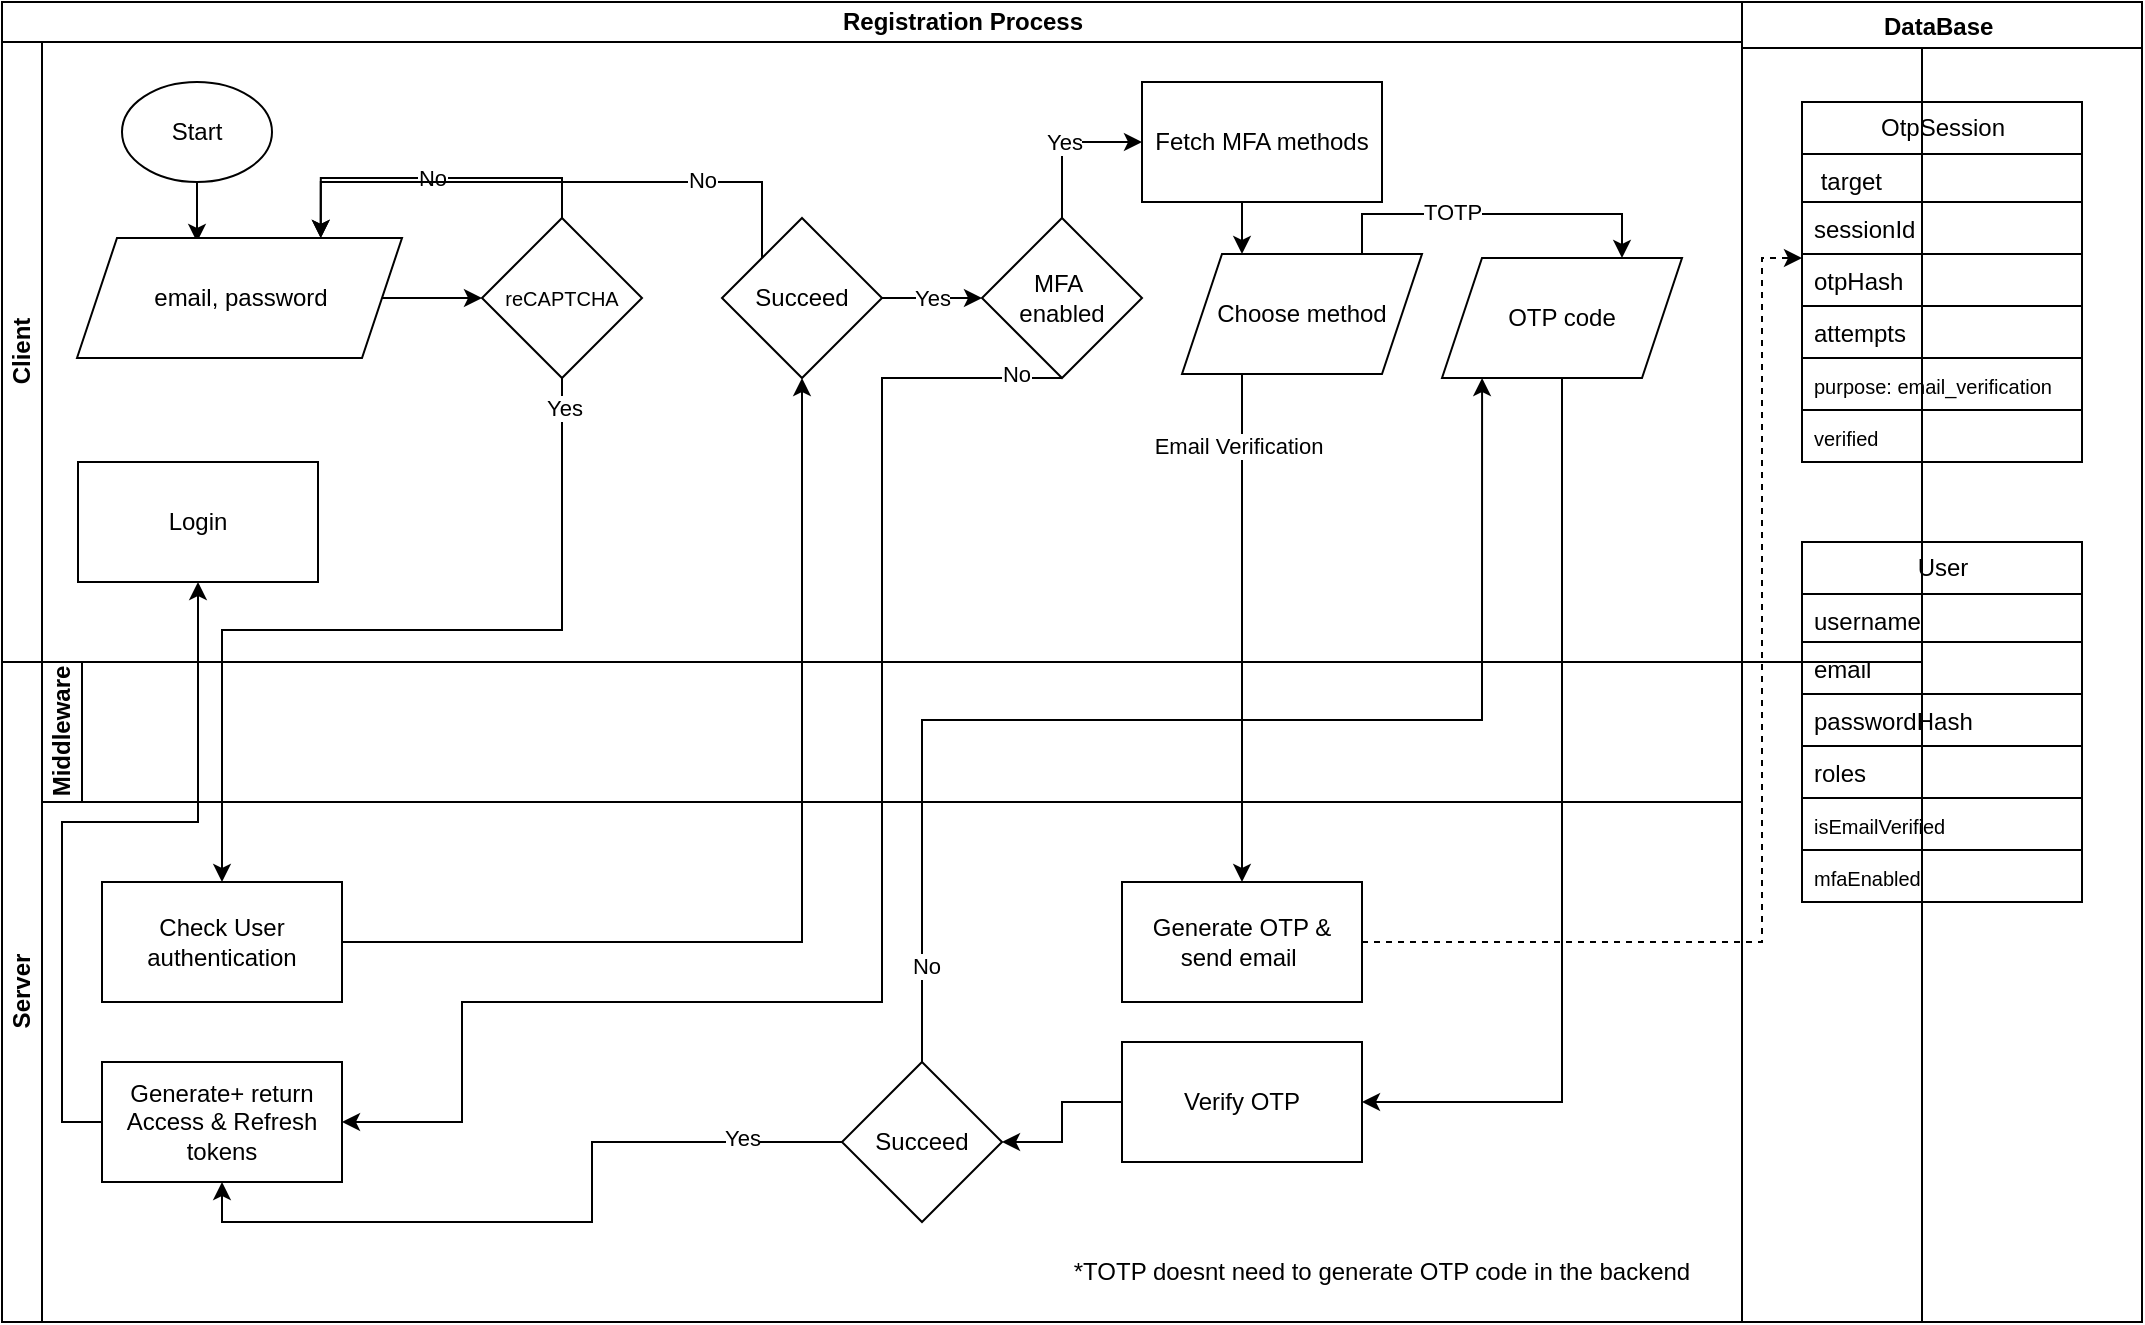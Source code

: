 <mxfile version="27.0.9">
  <diagram name="Page-1" id="qLMerbtFaqG3wu9E0TOl">
    <mxGraphModel dx="893" dy="661" grid="1" gridSize="10" guides="1" tooltips="1" connect="1" arrows="1" fold="1" page="1" pageScale="1" pageWidth="850" pageHeight="1100" math="0" shadow="0">
      <root>
        <mxCell id="0" />
        <mxCell id="1" parent="0" />
        <mxCell id="jEJD-_JS-CdeB-gLq0yP-1" value="Registration Process" style="swimlane;childLayout=stackLayout;resizeParent=1;resizeParentMax=0;horizontal=1;startSize=20;horizontalStack=0;html=1;" vertex="1" parent="1">
          <mxGeometry x="130" y="160" width="960" height="660" as="geometry" />
        </mxCell>
        <mxCell id="jEJD-_JS-CdeB-gLq0yP-2" value="Client" style="swimlane;startSize=20;horizontal=0;html=1;" vertex="1" parent="jEJD-_JS-CdeB-gLq0yP-1">
          <mxGeometry y="20" width="960" height="310" as="geometry" />
        </mxCell>
        <mxCell id="jEJD-_JS-CdeB-gLq0yP-3" style="edgeStyle=orthogonalEdgeStyle;rounded=0;orthogonalLoop=1;jettySize=auto;html=1;exitX=0.5;exitY=1;exitDx=0;exitDy=0;entryX=0.5;entryY=0;entryDx=0;entryDy=0;" edge="1" parent="jEJD-_JS-CdeB-gLq0yP-2" source="jEJD-_JS-CdeB-gLq0yP-4">
          <mxGeometry relative="1" as="geometry">
            <mxPoint x="97.5" y="100" as="targetPoint" />
          </mxGeometry>
        </mxCell>
        <mxCell id="jEJD-_JS-CdeB-gLq0yP-4" value="Start" style="ellipse;whiteSpace=wrap;html=1;" vertex="1" parent="jEJD-_JS-CdeB-gLq0yP-2">
          <mxGeometry x="60" y="20" width="75" height="50" as="geometry" />
        </mxCell>
        <mxCell id="jEJD-_JS-CdeB-gLq0yP-60" style="edgeStyle=orthogonalEdgeStyle;rounded=0;orthogonalLoop=1;jettySize=auto;html=1;exitX=1;exitY=0.5;exitDx=0;exitDy=0;entryX=0;entryY=0.5;entryDx=0;entryDy=0;" edge="1" parent="jEJD-_JS-CdeB-gLq0yP-2" source="jEJD-_JS-CdeB-gLq0yP-58" target="jEJD-_JS-CdeB-gLq0yP-59">
          <mxGeometry relative="1" as="geometry" />
        </mxCell>
        <mxCell id="jEJD-_JS-CdeB-gLq0yP-58" value="email, password" style="shape=parallelogram;perimeter=parallelogramPerimeter;whiteSpace=wrap;html=1;fixedSize=1;" vertex="1" parent="jEJD-_JS-CdeB-gLq0yP-2">
          <mxGeometry x="37.5" y="98" width="162.5" height="60" as="geometry" />
        </mxCell>
        <mxCell id="jEJD-_JS-CdeB-gLq0yP-63" value="No" style="edgeStyle=orthogonalEdgeStyle;rounded=0;orthogonalLoop=1;jettySize=auto;html=1;exitX=0.5;exitY=0;exitDx=0;exitDy=0;entryX=0.75;entryY=0;entryDx=0;entryDy=0;" edge="1" parent="jEJD-_JS-CdeB-gLq0yP-2" source="jEJD-_JS-CdeB-gLq0yP-59" target="jEJD-_JS-CdeB-gLq0yP-58">
          <mxGeometry relative="1" as="geometry" />
        </mxCell>
        <mxCell id="jEJD-_JS-CdeB-gLq0yP-59" value="&lt;font style=&quot;font-size: 10px;&quot;&gt;reCAPTCHA&lt;/font&gt;" style="rhombus;whiteSpace=wrap;html=1;" vertex="1" parent="jEJD-_JS-CdeB-gLq0yP-2">
          <mxGeometry x="240" y="88" width="80" height="80" as="geometry" />
        </mxCell>
        <mxCell id="jEJD-_JS-CdeB-gLq0yP-68" value="Yes" style="edgeStyle=orthogonalEdgeStyle;rounded=0;orthogonalLoop=1;jettySize=auto;html=1;exitX=1;exitY=0.5;exitDx=0;exitDy=0;entryX=0;entryY=0.5;entryDx=0;entryDy=0;" edge="1" parent="jEJD-_JS-CdeB-gLq0yP-2" source="jEJD-_JS-CdeB-gLq0yP-65" target="jEJD-_JS-CdeB-gLq0yP-67">
          <mxGeometry relative="1" as="geometry" />
        </mxCell>
        <mxCell id="jEJD-_JS-CdeB-gLq0yP-69" style="edgeStyle=orthogonalEdgeStyle;rounded=0;orthogonalLoop=1;jettySize=auto;html=1;exitX=0;exitY=0;exitDx=0;exitDy=0;entryX=0.75;entryY=0;entryDx=0;entryDy=0;" edge="1" parent="jEJD-_JS-CdeB-gLq0yP-2" source="jEJD-_JS-CdeB-gLq0yP-65" target="jEJD-_JS-CdeB-gLq0yP-58">
          <mxGeometry relative="1" as="geometry">
            <Array as="points">
              <mxPoint x="380" y="70" />
              <mxPoint x="159" y="70" />
            </Array>
          </mxGeometry>
        </mxCell>
        <mxCell id="jEJD-_JS-CdeB-gLq0yP-70" value="No" style="edgeLabel;html=1;align=center;verticalAlign=middle;resizable=0;points=[];" vertex="1" connectable="0" parent="jEJD-_JS-CdeB-gLq0yP-69">
          <mxGeometry x="-0.525" y="-1" relative="1" as="geometry">
            <mxPoint as="offset" />
          </mxGeometry>
        </mxCell>
        <mxCell id="jEJD-_JS-CdeB-gLq0yP-65" value="Succeed" style="rhombus;whiteSpace=wrap;html=1;" vertex="1" parent="jEJD-_JS-CdeB-gLq0yP-2">
          <mxGeometry x="360" y="88" width="80" height="80" as="geometry" />
        </mxCell>
        <mxCell id="jEJD-_JS-CdeB-gLq0yP-80" value="Yes" style="edgeStyle=orthogonalEdgeStyle;rounded=0;orthogonalLoop=1;jettySize=auto;html=1;exitX=0.5;exitY=0;exitDx=0;exitDy=0;entryX=0;entryY=0.5;entryDx=0;entryDy=0;" edge="1" parent="jEJD-_JS-CdeB-gLq0yP-2" source="jEJD-_JS-CdeB-gLq0yP-67" target="jEJD-_JS-CdeB-gLq0yP-79">
          <mxGeometry relative="1" as="geometry" />
        </mxCell>
        <mxCell id="jEJD-_JS-CdeB-gLq0yP-67" value="MFA&amp;nbsp;&lt;div&gt;enabled&lt;/div&gt;" style="rhombus;whiteSpace=wrap;html=1;" vertex="1" parent="jEJD-_JS-CdeB-gLq0yP-2">
          <mxGeometry x="490" y="88" width="80" height="80" as="geometry" />
        </mxCell>
        <mxCell id="jEJD-_JS-CdeB-gLq0yP-75" value="Login" style="rounded=0;whiteSpace=wrap;html=1;" vertex="1" parent="jEJD-_JS-CdeB-gLq0yP-2">
          <mxGeometry x="38" y="210" width="120" height="60" as="geometry" />
        </mxCell>
        <mxCell id="jEJD-_JS-CdeB-gLq0yP-82" style="edgeStyle=orthogonalEdgeStyle;rounded=0;orthogonalLoop=1;jettySize=auto;html=1;exitX=0.5;exitY=1;exitDx=0;exitDy=0;entryX=0.25;entryY=0;entryDx=0;entryDy=0;" edge="1" parent="jEJD-_JS-CdeB-gLq0yP-2" source="jEJD-_JS-CdeB-gLq0yP-79" target="jEJD-_JS-CdeB-gLq0yP-81">
          <mxGeometry relative="1" as="geometry" />
        </mxCell>
        <mxCell id="jEJD-_JS-CdeB-gLq0yP-79" value="Fetch MFA methods" style="rounded=0;whiteSpace=wrap;html=1;" vertex="1" parent="jEJD-_JS-CdeB-gLq0yP-2">
          <mxGeometry x="570" y="20" width="120" height="60" as="geometry" />
        </mxCell>
        <mxCell id="jEJD-_JS-CdeB-gLq0yP-104" style="edgeStyle=orthogonalEdgeStyle;rounded=0;orthogonalLoop=1;jettySize=auto;html=1;exitX=0.75;exitY=0;exitDx=0;exitDy=0;entryX=0.75;entryY=0;entryDx=0;entryDy=0;" edge="1" parent="jEJD-_JS-CdeB-gLq0yP-2" source="jEJD-_JS-CdeB-gLq0yP-81" target="jEJD-_JS-CdeB-gLq0yP-87">
          <mxGeometry relative="1" as="geometry" />
        </mxCell>
        <mxCell id="jEJD-_JS-CdeB-gLq0yP-105" value="TOTP" style="edgeLabel;html=1;align=center;verticalAlign=middle;resizable=0;points=[];" vertex="1" connectable="0" parent="jEJD-_JS-CdeB-gLq0yP-104">
          <mxGeometry x="-0.244" y="1" relative="1" as="geometry">
            <mxPoint as="offset" />
          </mxGeometry>
        </mxCell>
        <mxCell id="jEJD-_JS-CdeB-gLq0yP-81" value="Choose method" style="shape=parallelogram;perimeter=parallelogramPerimeter;whiteSpace=wrap;html=1;fixedSize=1;" vertex="1" parent="jEJD-_JS-CdeB-gLq0yP-2">
          <mxGeometry x="590" y="106" width="120" height="60" as="geometry" />
        </mxCell>
        <mxCell id="jEJD-_JS-CdeB-gLq0yP-87" value="OTP code" style="shape=parallelogram;perimeter=parallelogramPerimeter;whiteSpace=wrap;html=1;fixedSize=1;" vertex="1" parent="jEJD-_JS-CdeB-gLq0yP-2">
          <mxGeometry x="720" y="108" width="120" height="60" as="geometry" />
        </mxCell>
        <mxCell id="jEJD-_JS-CdeB-gLq0yP-22" value="Server" style="swimlane;startSize=20;horizontal=0;html=1;" vertex="1" parent="jEJD-_JS-CdeB-gLq0yP-1">
          <mxGeometry y="330" width="960" height="330" as="geometry" />
        </mxCell>
        <mxCell id="jEJD-_JS-CdeB-gLq0yP-23" value="Middleware" style="swimlane;startSize=20;horizontal=0;html=1;" vertex="1" parent="jEJD-_JS-CdeB-gLq0yP-22">
          <mxGeometry x="20" width="850" height="70" as="geometry" />
        </mxCell>
        <mxCell id="jEJD-_JS-CdeB-gLq0yP-61" value="Check User authentication" style="rounded=0;whiteSpace=wrap;html=1;" vertex="1" parent="jEJD-_JS-CdeB-gLq0yP-22">
          <mxGeometry x="50" y="110" width="120" height="60" as="geometry" />
        </mxCell>
        <mxCell id="jEJD-_JS-CdeB-gLq0yP-72" value="Generate+ return &lt;br&gt;Access &amp;amp; Refresh tokens" style="rounded=0;whiteSpace=wrap;html=1;" vertex="1" parent="jEJD-_JS-CdeB-gLq0yP-22">
          <mxGeometry x="50" y="200" width="120" height="60" as="geometry" />
        </mxCell>
        <mxCell id="jEJD-_JS-CdeB-gLq0yP-83" value="Generate OTP &amp;amp; send email&amp;nbsp;" style="rounded=0;whiteSpace=wrap;html=1;" vertex="1" parent="jEJD-_JS-CdeB-gLq0yP-22">
          <mxGeometry x="560" y="110" width="120" height="60" as="geometry" />
        </mxCell>
        <mxCell id="jEJD-_JS-CdeB-gLq0yP-99" style="edgeStyle=orthogonalEdgeStyle;rounded=0;orthogonalLoop=1;jettySize=auto;html=1;exitX=0;exitY=0.5;exitDx=0;exitDy=0;entryX=1;entryY=0.5;entryDx=0;entryDy=0;" edge="1" parent="jEJD-_JS-CdeB-gLq0yP-22" source="jEJD-_JS-CdeB-gLq0yP-92" target="jEJD-_JS-CdeB-gLq0yP-98">
          <mxGeometry relative="1" as="geometry" />
        </mxCell>
        <mxCell id="jEJD-_JS-CdeB-gLq0yP-92" value="Verify OTP" style="rounded=0;whiteSpace=wrap;html=1;" vertex="1" parent="jEJD-_JS-CdeB-gLq0yP-22">
          <mxGeometry x="560" y="190" width="120" height="60" as="geometry" />
        </mxCell>
        <mxCell id="jEJD-_JS-CdeB-gLq0yP-100" style="edgeStyle=orthogonalEdgeStyle;rounded=0;orthogonalLoop=1;jettySize=auto;html=1;exitX=0;exitY=0.5;exitDx=0;exitDy=0;entryX=0.5;entryY=1;entryDx=0;entryDy=0;" edge="1" parent="jEJD-_JS-CdeB-gLq0yP-22" source="jEJD-_JS-CdeB-gLq0yP-98" target="jEJD-_JS-CdeB-gLq0yP-72">
          <mxGeometry relative="1" as="geometry" />
        </mxCell>
        <mxCell id="jEJD-_JS-CdeB-gLq0yP-103" value="Yes" style="edgeLabel;html=1;align=center;verticalAlign=middle;resizable=0;points=[];" vertex="1" connectable="0" parent="jEJD-_JS-CdeB-gLq0yP-100">
          <mxGeometry x="-0.73" y="-2" relative="1" as="geometry">
            <mxPoint as="offset" />
          </mxGeometry>
        </mxCell>
        <mxCell id="jEJD-_JS-CdeB-gLq0yP-98" value="Succeed" style="rhombus;whiteSpace=wrap;html=1;" vertex="1" parent="jEJD-_JS-CdeB-gLq0yP-22">
          <mxGeometry x="420" y="200" width="80" height="80" as="geometry" />
        </mxCell>
        <mxCell id="jEJD-_JS-CdeB-gLq0yP-106" value="*TOTP doesnt need to generate OTP code in the backend" style="text;html=1;align=center;verticalAlign=middle;whiteSpace=wrap;rounded=0;" vertex="1" parent="jEJD-_JS-CdeB-gLq0yP-22">
          <mxGeometry x="510" y="290" width="360" height="30" as="geometry" />
        </mxCell>
        <mxCell id="jEJD-_JS-CdeB-gLq0yP-62" style="edgeStyle=orthogonalEdgeStyle;rounded=0;orthogonalLoop=1;jettySize=auto;html=1;exitX=0.5;exitY=1;exitDx=0;exitDy=0;entryX=0.5;entryY=0;entryDx=0;entryDy=0;" edge="1" parent="jEJD-_JS-CdeB-gLq0yP-1" source="jEJD-_JS-CdeB-gLq0yP-59" target="jEJD-_JS-CdeB-gLq0yP-61">
          <mxGeometry relative="1" as="geometry" />
        </mxCell>
        <mxCell id="jEJD-_JS-CdeB-gLq0yP-64" value="Yes" style="edgeLabel;html=1;align=center;verticalAlign=middle;resizable=0;points=[];" vertex="1" connectable="0" parent="jEJD-_JS-CdeB-gLq0yP-62">
          <mxGeometry x="-0.929" y="1" relative="1" as="geometry">
            <mxPoint as="offset" />
          </mxGeometry>
        </mxCell>
        <mxCell id="jEJD-_JS-CdeB-gLq0yP-66" style="edgeStyle=orthogonalEdgeStyle;rounded=0;orthogonalLoop=1;jettySize=auto;html=1;exitX=1;exitY=0.5;exitDx=0;exitDy=0;entryX=0.5;entryY=1;entryDx=0;entryDy=0;" edge="1" parent="jEJD-_JS-CdeB-gLq0yP-1" source="jEJD-_JS-CdeB-gLq0yP-61" target="jEJD-_JS-CdeB-gLq0yP-65">
          <mxGeometry relative="1" as="geometry" />
        </mxCell>
        <mxCell id="jEJD-_JS-CdeB-gLq0yP-73" style="edgeStyle=orthogonalEdgeStyle;rounded=0;orthogonalLoop=1;jettySize=auto;html=1;exitX=0.5;exitY=1;exitDx=0;exitDy=0;entryX=1;entryY=0.5;entryDx=0;entryDy=0;" edge="1" parent="jEJD-_JS-CdeB-gLq0yP-1" source="jEJD-_JS-CdeB-gLq0yP-67" target="jEJD-_JS-CdeB-gLq0yP-72">
          <mxGeometry relative="1" as="geometry">
            <Array as="points">
              <mxPoint x="440" y="188" />
              <mxPoint x="440" y="500" />
              <mxPoint x="230" y="500" />
              <mxPoint x="230" y="560" />
            </Array>
          </mxGeometry>
        </mxCell>
        <mxCell id="jEJD-_JS-CdeB-gLq0yP-78" value="No" style="edgeLabel;html=1;align=center;verticalAlign=middle;resizable=0;points=[];" vertex="1" connectable="0" parent="jEJD-_JS-CdeB-gLq0yP-73">
          <mxGeometry x="-0.937" y="-2" relative="1" as="geometry">
            <mxPoint as="offset" />
          </mxGeometry>
        </mxCell>
        <mxCell id="jEJD-_JS-CdeB-gLq0yP-76" style="edgeStyle=orthogonalEdgeStyle;rounded=0;orthogonalLoop=1;jettySize=auto;html=1;exitX=0;exitY=0.5;exitDx=0;exitDy=0;entryX=0.5;entryY=1;entryDx=0;entryDy=0;" edge="1" parent="jEJD-_JS-CdeB-gLq0yP-1" source="jEJD-_JS-CdeB-gLq0yP-72" target="jEJD-_JS-CdeB-gLq0yP-75">
          <mxGeometry relative="1" as="geometry" />
        </mxCell>
        <mxCell id="jEJD-_JS-CdeB-gLq0yP-84" style="edgeStyle=orthogonalEdgeStyle;rounded=0;orthogonalLoop=1;jettySize=auto;html=1;exitX=0.25;exitY=1;exitDx=0;exitDy=0;entryX=0.5;entryY=0;entryDx=0;entryDy=0;" edge="1" parent="jEJD-_JS-CdeB-gLq0yP-1" source="jEJD-_JS-CdeB-gLq0yP-81" target="jEJD-_JS-CdeB-gLq0yP-83">
          <mxGeometry relative="1" as="geometry" />
        </mxCell>
        <mxCell id="jEJD-_JS-CdeB-gLq0yP-85" value="Email Verification" style="edgeLabel;html=1;align=center;verticalAlign=middle;resizable=0;points=[];" vertex="1" connectable="0" parent="jEJD-_JS-CdeB-gLq0yP-84">
          <mxGeometry x="-0.717" y="-2" relative="1" as="geometry">
            <mxPoint as="offset" />
          </mxGeometry>
        </mxCell>
        <mxCell id="jEJD-_JS-CdeB-gLq0yP-93" style="edgeStyle=orthogonalEdgeStyle;rounded=0;orthogonalLoop=1;jettySize=auto;html=1;exitX=0.5;exitY=1;exitDx=0;exitDy=0;entryX=1;entryY=0.5;entryDx=0;entryDy=0;" edge="1" parent="jEJD-_JS-CdeB-gLq0yP-1" source="jEJD-_JS-CdeB-gLq0yP-87" target="jEJD-_JS-CdeB-gLq0yP-92">
          <mxGeometry relative="1" as="geometry" />
        </mxCell>
        <mxCell id="jEJD-_JS-CdeB-gLq0yP-101" style="edgeStyle=orthogonalEdgeStyle;rounded=0;orthogonalLoop=1;jettySize=auto;html=1;exitX=0.5;exitY=0;exitDx=0;exitDy=0;entryX=0.167;entryY=1;entryDx=0;entryDy=0;entryPerimeter=0;" edge="1" parent="jEJD-_JS-CdeB-gLq0yP-1" source="jEJD-_JS-CdeB-gLq0yP-98" target="jEJD-_JS-CdeB-gLq0yP-87">
          <mxGeometry relative="1" as="geometry" />
        </mxCell>
        <mxCell id="jEJD-_JS-CdeB-gLq0yP-102" value="No" style="edgeLabel;html=1;align=center;verticalAlign=middle;resizable=0;points=[];" vertex="1" connectable="0" parent="jEJD-_JS-CdeB-gLq0yP-101">
          <mxGeometry x="-0.846" y="-2" relative="1" as="geometry">
            <mxPoint as="offset" />
          </mxGeometry>
        </mxCell>
        <mxCell id="jEJD-_JS-CdeB-gLq0yP-39" value="DataBase " style="swimlane;" vertex="1" parent="1">
          <mxGeometry x="1000" y="160" width="200" height="660" as="geometry" />
        </mxCell>
        <mxCell id="jEJD-_JS-CdeB-gLq0yP-40" value="" style="group" vertex="1" connectable="0" parent="jEJD-_JS-CdeB-gLq0yP-39">
          <mxGeometry x="30" y="50" width="140" height="180" as="geometry" />
        </mxCell>
        <mxCell id="jEJD-_JS-CdeB-gLq0yP-41" value="OtpSession" style="swimlane;fontStyle=0;childLayout=stackLayout;horizontal=1;startSize=26;fillColor=none;horizontalStack=0;resizeParent=1;resizeParentMax=0;resizeLast=0;collapsible=1;marginBottom=0;html=1;strokeColor=default;" vertex="1" parent="jEJD-_JS-CdeB-gLq0yP-40">
          <mxGeometry width="140" height="102" as="geometry" />
        </mxCell>
        <mxCell id="jEJD-_JS-CdeB-gLq0yP-42" value="&amp;nbsp;target" style="text;strokeColor=default;fillColor=none;align=left;verticalAlign=top;spacingLeft=4;spacingRight=4;overflow=hidden;rotatable=0;points=[[0,0.5],[1,0.5]];portConstraint=eastwest;whiteSpace=wrap;html=1;" vertex="1" parent="jEJD-_JS-CdeB-gLq0yP-41">
          <mxGeometry y="26" width="140" height="24" as="geometry" />
        </mxCell>
        <mxCell id="jEJD-_JS-CdeB-gLq0yP-43" value="sessionId" style="text;strokeColor=default;fillColor=none;align=left;verticalAlign=top;spacingLeft=4;spacingRight=4;overflow=hidden;rotatable=0;points=[[0,0.5],[1,0.5]];portConstraint=eastwest;whiteSpace=wrap;html=1;" vertex="1" parent="jEJD-_JS-CdeB-gLq0yP-41">
          <mxGeometry y="50" width="140" height="26" as="geometry" />
        </mxCell>
        <mxCell id="jEJD-_JS-CdeB-gLq0yP-44" value="otpHash" style="text;strokeColor=default;fillColor=none;align=left;verticalAlign=top;spacingLeft=4;spacingRight=4;overflow=hidden;rotatable=0;points=[[0,0.5],[1,0.5]];portConstraint=eastwest;whiteSpace=wrap;html=1;" vertex="1" parent="jEJD-_JS-CdeB-gLq0yP-41">
          <mxGeometry y="76" width="140" height="26" as="geometry" />
        </mxCell>
        <mxCell id="jEJD-_JS-CdeB-gLq0yP-45" value="attempts" style="text;strokeColor=default;fillColor=none;align=left;verticalAlign=top;spacingLeft=4;spacingRight=4;overflow=hidden;rotatable=0;points=[[0,0.5],[1,0.5]];portConstraint=eastwest;whiteSpace=wrap;html=1;" vertex="1" parent="jEJD-_JS-CdeB-gLq0yP-40">
          <mxGeometry y="102" width="140" height="26" as="geometry" />
        </mxCell>
        <mxCell id="jEJD-_JS-CdeB-gLq0yP-46" value="&lt;font style=&quot;font-size: 10px;&quot;&gt;purpose: email_verification&lt;/font&gt;" style="text;strokeColor=default;fillColor=none;align=left;verticalAlign=top;spacingLeft=4;spacingRight=4;overflow=hidden;rotatable=0;points=[[0,0.5],[1,0.5]];portConstraint=eastwest;whiteSpace=wrap;html=1;" vertex="1" parent="jEJD-_JS-CdeB-gLq0yP-40">
          <mxGeometry y="128" width="140" height="26" as="geometry" />
        </mxCell>
        <mxCell id="jEJD-_JS-CdeB-gLq0yP-47" value="&lt;font style=&quot;font-size: 10px;&quot;&gt;verified&lt;/font&gt;" style="text;strokeColor=default;fillColor=none;align=left;verticalAlign=top;spacingLeft=4;spacingRight=4;overflow=hidden;rotatable=0;points=[[0,0.5],[1,0.5]];portConstraint=eastwest;whiteSpace=wrap;html=1;" vertex="1" parent="jEJD-_JS-CdeB-gLq0yP-40">
          <mxGeometry y="154" width="140" height="26" as="geometry" />
        </mxCell>
        <mxCell id="jEJD-_JS-CdeB-gLq0yP-49" value="" style="group" vertex="1" connectable="0" parent="1">
          <mxGeometry x="1030" y="430" width="140" height="180" as="geometry" />
        </mxCell>
        <mxCell id="jEJD-_JS-CdeB-gLq0yP-50" value="User" style="swimlane;fontStyle=0;childLayout=stackLayout;horizontal=1;startSize=26;fillColor=none;horizontalStack=0;resizeParent=1;resizeParentMax=0;resizeLast=0;collapsible=1;marginBottom=0;html=1;strokeColor=default;" vertex="1" parent="jEJD-_JS-CdeB-gLq0yP-49">
          <mxGeometry width="140" height="102" as="geometry" />
        </mxCell>
        <mxCell id="jEJD-_JS-CdeB-gLq0yP-51" value="username" style="text;strokeColor=default;fillColor=none;align=left;verticalAlign=top;spacingLeft=4;spacingRight=4;overflow=hidden;rotatable=0;points=[[0,0.5],[1,0.5]];portConstraint=eastwest;whiteSpace=wrap;html=1;" vertex="1" parent="jEJD-_JS-CdeB-gLq0yP-50">
          <mxGeometry y="26" width="140" height="24" as="geometry" />
        </mxCell>
        <mxCell id="jEJD-_JS-CdeB-gLq0yP-52" value="email" style="text;strokeColor=default;fillColor=none;align=left;verticalAlign=top;spacingLeft=4;spacingRight=4;overflow=hidden;rotatable=0;points=[[0,0.5],[1,0.5]];portConstraint=eastwest;whiteSpace=wrap;html=1;" vertex="1" parent="jEJD-_JS-CdeB-gLq0yP-50">
          <mxGeometry y="50" width="140" height="26" as="geometry" />
        </mxCell>
        <mxCell id="jEJD-_JS-CdeB-gLq0yP-53" value="passwordHash" style="text;strokeColor=default;fillColor=none;align=left;verticalAlign=top;spacingLeft=4;spacingRight=4;overflow=hidden;rotatable=0;points=[[0,0.5],[1,0.5]];portConstraint=eastwest;whiteSpace=wrap;html=1;" vertex="1" parent="jEJD-_JS-CdeB-gLq0yP-50">
          <mxGeometry y="76" width="140" height="26" as="geometry" />
        </mxCell>
        <mxCell id="jEJD-_JS-CdeB-gLq0yP-54" value="roles" style="text;strokeColor=default;fillColor=none;align=left;verticalAlign=top;spacingLeft=4;spacingRight=4;overflow=hidden;rotatable=0;points=[[0,0.5],[1,0.5]];portConstraint=eastwest;whiteSpace=wrap;html=1;" vertex="1" parent="jEJD-_JS-CdeB-gLq0yP-49">
          <mxGeometry y="102" width="140" height="26" as="geometry" />
        </mxCell>
        <mxCell id="jEJD-_JS-CdeB-gLq0yP-55" value="&lt;font style=&quot;font-size: 10px;&quot;&gt;isEmailVerified&lt;/font&gt;" style="text;strokeColor=default;fillColor=none;align=left;verticalAlign=top;spacingLeft=4;spacingRight=4;overflow=hidden;rotatable=0;points=[[0,0.5],[1,0.5]];portConstraint=eastwest;whiteSpace=wrap;html=1;" vertex="1" parent="jEJD-_JS-CdeB-gLq0yP-49">
          <mxGeometry y="128" width="140" height="26" as="geometry" />
        </mxCell>
        <mxCell id="jEJD-_JS-CdeB-gLq0yP-56" value="&lt;font style=&quot;font-size: 10px;&quot;&gt;mfaEnabled&amp;nbsp;&amp;nbsp;&lt;/font&gt;" style="text;strokeColor=default;fillColor=none;align=left;verticalAlign=top;spacingLeft=4;spacingRight=4;overflow=hidden;rotatable=0;points=[[0,0.5],[1,0.5]];portConstraint=eastwest;whiteSpace=wrap;html=1;" vertex="1" parent="jEJD-_JS-CdeB-gLq0yP-49">
          <mxGeometry y="154" width="140" height="26" as="geometry" />
        </mxCell>
        <mxCell id="jEJD-_JS-CdeB-gLq0yP-90" style="edgeStyle=orthogonalEdgeStyle;rounded=0;orthogonalLoop=1;jettySize=auto;html=1;exitX=1;exitY=0.5;exitDx=0;exitDy=0;entryX=0;entryY=0.077;entryDx=0;entryDy=0;entryPerimeter=0;dashed=1;" edge="1" parent="1" source="jEJD-_JS-CdeB-gLq0yP-83" target="jEJD-_JS-CdeB-gLq0yP-44">
          <mxGeometry relative="1" as="geometry">
            <Array as="points">
              <mxPoint x="1010" y="630" />
              <mxPoint x="1010" y="288" />
            </Array>
          </mxGeometry>
        </mxCell>
      </root>
    </mxGraphModel>
  </diagram>
</mxfile>
